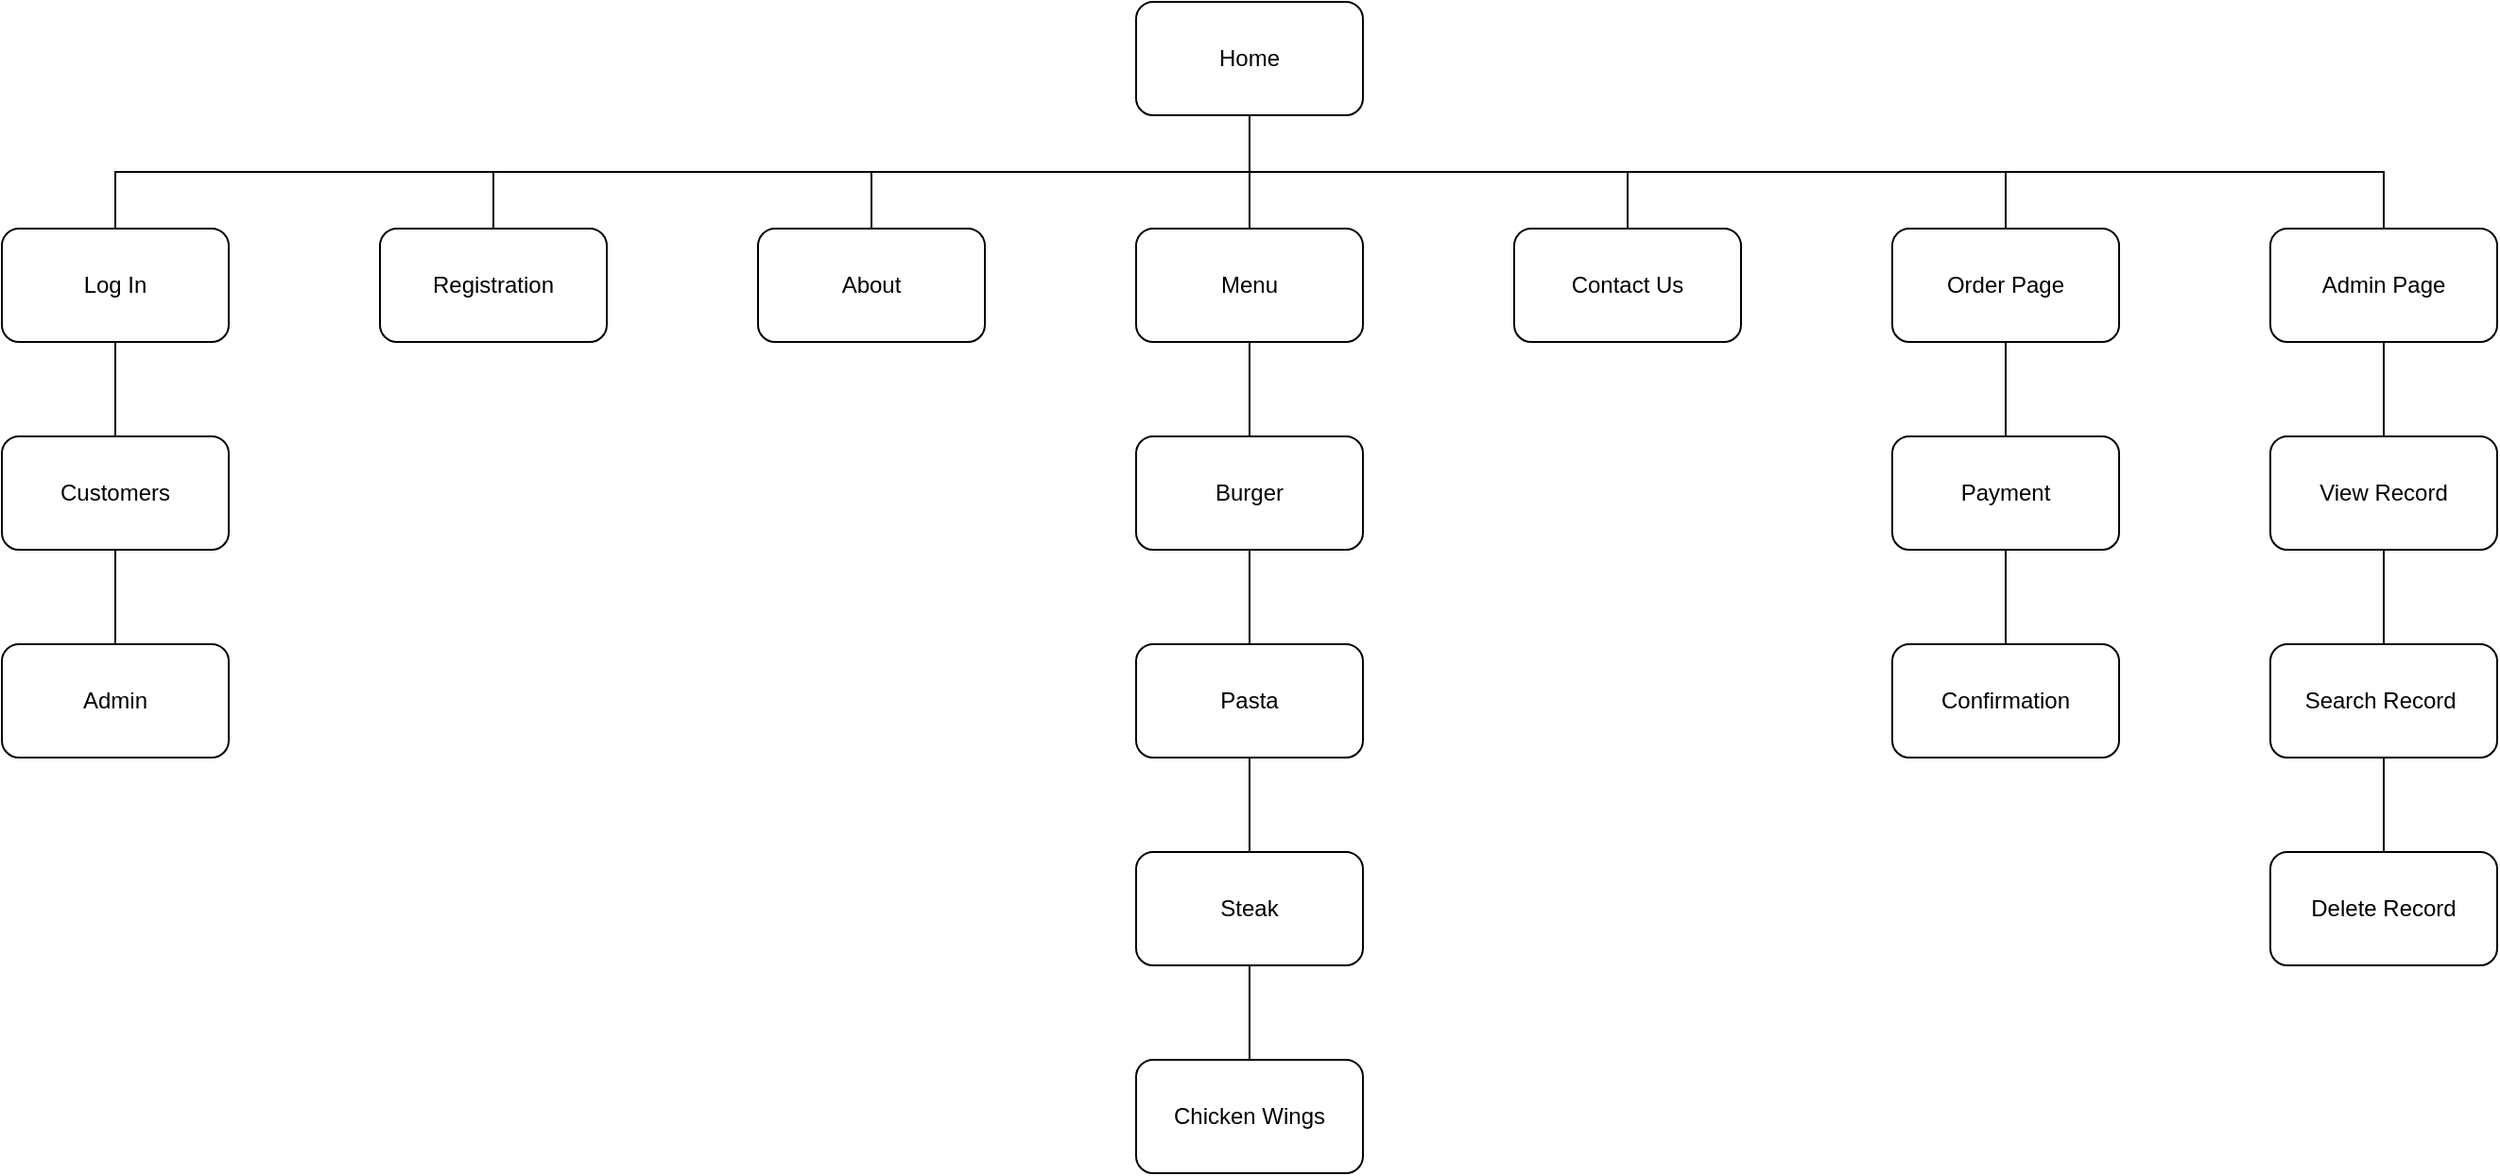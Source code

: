 <mxfile version="24.2.1" type="device">
  <diagram id="prtHgNgQTEPvFCAcTncT" name="Page-1">
    <mxGraphModel dx="2327" dy="796" grid="1" gridSize="10" guides="1" tooltips="1" connect="1" arrows="1" fold="1" page="1" pageScale="1" pageWidth="827" pageHeight="1169" math="0" shadow="0">
      <root>
        <mxCell id="0" />
        <mxCell id="1" parent="0" />
        <mxCell id="ssXudTxLD_YD18lDGc3d-23" style="edgeStyle=orthogonalEdgeStyle;rounded=0;orthogonalLoop=1;jettySize=auto;html=1;exitX=0.5;exitY=1;exitDx=0;exitDy=0;entryX=0.5;entryY=0;entryDx=0;entryDy=0;endArrow=none;endFill=0;" edge="1" parent="1" source="ssXudTxLD_YD18lDGc3d-1" target="ssXudTxLD_YD18lDGc3d-5">
          <mxGeometry relative="1" as="geometry" />
        </mxCell>
        <mxCell id="ssXudTxLD_YD18lDGc3d-24" style="edgeStyle=orthogonalEdgeStyle;rounded=0;orthogonalLoop=1;jettySize=auto;html=1;exitX=0.5;exitY=1;exitDx=0;exitDy=0;entryX=0.5;entryY=0;entryDx=0;entryDy=0;endArrow=none;endFill=0;" edge="1" parent="1" source="ssXudTxLD_YD18lDGc3d-1" target="ssXudTxLD_YD18lDGc3d-4">
          <mxGeometry relative="1" as="geometry" />
        </mxCell>
        <mxCell id="ssXudTxLD_YD18lDGc3d-25" style="edgeStyle=orthogonalEdgeStyle;rounded=0;orthogonalLoop=1;jettySize=auto;html=1;exitX=0.5;exitY=1;exitDx=0;exitDy=0;entryX=0.5;entryY=0;entryDx=0;entryDy=0;endArrow=none;endFill=0;" edge="1" parent="1" source="ssXudTxLD_YD18lDGc3d-1" target="ssXudTxLD_YD18lDGc3d-3">
          <mxGeometry relative="1" as="geometry" />
        </mxCell>
        <mxCell id="ssXudTxLD_YD18lDGc3d-26" style="edgeStyle=orthogonalEdgeStyle;rounded=0;orthogonalLoop=1;jettySize=auto;html=1;exitX=0.5;exitY=1;exitDx=0;exitDy=0;entryX=0.5;entryY=0;entryDx=0;entryDy=0;endArrow=none;endFill=0;" edge="1" parent="1" source="ssXudTxLD_YD18lDGc3d-1" target="ssXudTxLD_YD18lDGc3d-2">
          <mxGeometry relative="1" as="geometry" />
        </mxCell>
        <mxCell id="ssXudTxLD_YD18lDGc3d-27" style="edgeStyle=orthogonalEdgeStyle;rounded=0;orthogonalLoop=1;jettySize=auto;html=1;exitX=0.5;exitY=1;exitDx=0;exitDy=0;endArrow=none;endFill=0;" edge="1" parent="1" source="ssXudTxLD_YD18lDGc3d-1" target="ssXudTxLD_YD18lDGc3d-6">
          <mxGeometry relative="1" as="geometry" />
        </mxCell>
        <mxCell id="ssXudTxLD_YD18lDGc3d-28" style="edgeStyle=orthogonalEdgeStyle;rounded=0;orthogonalLoop=1;jettySize=auto;html=1;exitX=0.5;exitY=1;exitDx=0;exitDy=0;entryX=0.5;entryY=0;entryDx=0;entryDy=0;endArrow=none;endFill=0;" edge="1" parent="1" source="ssXudTxLD_YD18lDGc3d-1" target="ssXudTxLD_YD18lDGc3d-16">
          <mxGeometry relative="1" as="geometry" />
        </mxCell>
        <mxCell id="ssXudTxLD_YD18lDGc3d-1" value="Home" style="rounded=1;whiteSpace=wrap;html=1;" vertex="1" parent="1">
          <mxGeometry x="560" y="40" width="120" height="60" as="geometry" />
        </mxCell>
        <mxCell id="ssXudTxLD_YD18lDGc3d-30" style="edgeStyle=orthogonalEdgeStyle;rounded=0;orthogonalLoop=1;jettySize=auto;html=1;exitX=0.5;exitY=1;exitDx=0;exitDy=0;entryX=0.5;entryY=0;entryDx=0;entryDy=0;endArrow=none;endFill=0;" edge="1" parent="1" source="ssXudTxLD_YD18lDGc3d-2" target="ssXudTxLD_YD18lDGc3d-7">
          <mxGeometry relative="1" as="geometry" />
        </mxCell>
        <mxCell id="ssXudTxLD_YD18lDGc3d-2" value="Log In" style="rounded=1;whiteSpace=wrap;html=1;" vertex="1" parent="1">
          <mxGeometry x="-40" y="160" width="120" height="60" as="geometry" />
        </mxCell>
        <mxCell id="ssXudTxLD_YD18lDGc3d-3" value="Registration" style="rounded=1;whiteSpace=wrap;html=1;" vertex="1" parent="1">
          <mxGeometry x="160" y="160" width="120" height="60" as="geometry" />
        </mxCell>
        <mxCell id="ssXudTxLD_YD18lDGc3d-4" value="About" style="rounded=1;whiteSpace=wrap;html=1;" vertex="1" parent="1">
          <mxGeometry x="360" y="160" width="120" height="60" as="geometry" />
        </mxCell>
        <mxCell id="ssXudTxLD_YD18lDGc3d-32" style="edgeStyle=orthogonalEdgeStyle;rounded=0;orthogonalLoop=1;jettySize=auto;html=1;exitX=0.5;exitY=1;exitDx=0;exitDy=0;endArrow=none;endFill=0;" edge="1" parent="1" source="ssXudTxLD_YD18lDGc3d-5" target="ssXudTxLD_YD18lDGc3d-10">
          <mxGeometry relative="1" as="geometry" />
        </mxCell>
        <mxCell id="ssXudTxLD_YD18lDGc3d-5" value="Menu" style="rounded=1;whiteSpace=wrap;html=1;" vertex="1" parent="1">
          <mxGeometry x="560" y="160" width="120" height="60" as="geometry" />
        </mxCell>
        <mxCell id="ssXudTxLD_YD18lDGc3d-6" value="Contact Us" style="rounded=1;whiteSpace=wrap;html=1;" vertex="1" parent="1">
          <mxGeometry x="760" y="160" width="120" height="60" as="geometry" />
        </mxCell>
        <mxCell id="ssXudTxLD_YD18lDGc3d-31" style="edgeStyle=orthogonalEdgeStyle;rounded=0;orthogonalLoop=1;jettySize=auto;html=1;exitX=0.5;exitY=1;exitDx=0;exitDy=0;entryX=0.5;entryY=0;entryDx=0;entryDy=0;endArrow=none;endFill=0;" edge="1" parent="1" source="ssXudTxLD_YD18lDGc3d-7" target="ssXudTxLD_YD18lDGc3d-12">
          <mxGeometry relative="1" as="geometry" />
        </mxCell>
        <mxCell id="ssXudTxLD_YD18lDGc3d-7" value="Customers" style="rounded=1;whiteSpace=wrap;html=1;" vertex="1" parent="1">
          <mxGeometry x="-40" y="270" width="120" height="60" as="geometry" />
        </mxCell>
        <mxCell id="ssXudTxLD_YD18lDGc3d-33" style="edgeStyle=orthogonalEdgeStyle;rounded=0;orthogonalLoop=1;jettySize=auto;html=1;exitX=0.5;exitY=1;exitDx=0;exitDy=0;entryX=0.5;entryY=0;entryDx=0;entryDy=0;endArrow=none;endFill=0;" edge="1" parent="1" source="ssXudTxLD_YD18lDGc3d-10" target="ssXudTxLD_YD18lDGc3d-13">
          <mxGeometry relative="1" as="geometry" />
        </mxCell>
        <mxCell id="ssXudTxLD_YD18lDGc3d-10" value="Burger" style="rounded=1;whiteSpace=wrap;html=1;" vertex="1" parent="1">
          <mxGeometry x="560" y="270" width="120" height="60" as="geometry" />
        </mxCell>
        <mxCell id="ssXudTxLD_YD18lDGc3d-12" value="Admin" style="rounded=1;whiteSpace=wrap;html=1;" vertex="1" parent="1">
          <mxGeometry x="-40" y="380" width="120" height="60" as="geometry" />
        </mxCell>
        <mxCell id="ssXudTxLD_YD18lDGc3d-34" style="edgeStyle=orthogonalEdgeStyle;rounded=0;orthogonalLoop=1;jettySize=auto;html=1;exitX=0.5;exitY=1;exitDx=0;exitDy=0;entryX=0.5;entryY=0;entryDx=0;entryDy=0;endArrow=none;endFill=0;" edge="1" parent="1" source="ssXudTxLD_YD18lDGc3d-13" target="ssXudTxLD_YD18lDGc3d-14">
          <mxGeometry relative="1" as="geometry" />
        </mxCell>
        <mxCell id="ssXudTxLD_YD18lDGc3d-13" value="Pasta" style="rounded=1;whiteSpace=wrap;html=1;" vertex="1" parent="1">
          <mxGeometry x="560" y="380" width="120" height="60" as="geometry" />
        </mxCell>
        <mxCell id="ssXudTxLD_YD18lDGc3d-35" style="edgeStyle=orthogonalEdgeStyle;rounded=0;orthogonalLoop=1;jettySize=auto;html=1;exitX=0.5;exitY=1;exitDx=0;exitDy=0;entryX=0.5;entryY=0;entryDx=0;entryDy=0;endArrow=none;endFill=0;" edge="1" parent="1" source="ssXudTxLD_YD18lDGc3d-14" target="ssXudTxLD_YD18lDGc3d-15">
          <mxGeometry relative="1" as="geometry" />
        </mxCell>
        <mxCell id="ssXudTxLD_YD18lDGc3d-14" value="Steak" style="rounded=1;whiteSpace=wrap;html=1;" vertex="1" parent="1">
          <mxGeometry x="560" y="490" width="120" height="60" as="geometry" />
        </mxCell>
        <mxCell id="ssXudTxLD_YD18lDGc3d-15" value="Chicken Wings" style="rounded=1;whiteSpace=wrap;html=1;" vertex="1" parent="1">
          <mxGeometry x="560" y="600" width="120" height="60" as="geometry" />
        </mxCell>
        <mxCell id="ssXudTxLD_YD18lDGc3d-36" style="edgeStyle=orthogonalEdgeStyle;rounded=0;orthogonalLoop=1;jettySize=auto;html=1;exitX=0.5;exitY=1;exitDx=0;exitDy=0;entryX=0.5;entryY=0;entryDx=0;entryDy=0;endArrow=none;endFill=0;" edge="1" parent="1" source="ssXudTxLD_YD18lDGc3d-16" target="ssXudTxLD_YD18lDGc3d-21">
          <mxGeometry relative="1" as="geometry" />
        </mxCell>
        <mxCell id="ssXudTxLD_YD18lDGc3d-16" value="Order Page" style="rounded=1;whiteSpace=wrap;html=1;" vertex="1" parent="1">
          <mxGeometry x="960" y="160" width="120" height="60" as="geometry" />
        </mxCell>
        <mxCell id="ssXudTxLD_YD18lDGc3d-38" style="edgeStyle=orthogonalEdgeStyle;rounded=0;orthogonalLoop=1;jettySize=auto;html=1;exitX=0.5;exitY=1;exitDx=0;exitDy=0;entryX=0.5;entryY=0;entryDx=0;entryDy=0;endArrow=none;endFill=0;" edge="1" parent="1" source="ssXudTxLD_YD18lDGc3d-17" target="ssXudTxLD_YD18lDGc3d-18">
          <mxGeometry relative="1" as="geometry" />
        </mxCell>
        <mxCell id="ssXudTxLD_YD18lDGc3d-17" value="Admin Page" style="rounded=1;whiteSpace=wrap;html=1;" vertex="1" parent="1">
          <mxGeometry x="1160" y="160" width="120" height="60" as="geometry" />
        </mxCell>
        <mxCell id="ssXudTxLD_YD18lDGc3d-39" style="edgeStyle=orthogonalEdgeStyle;rounded=0;orthogonalLoop=1;jettySize=auto;html=1;exitX=0.5;exitY=1;exitDx=0;exitDy=0;entryX=0.5;entryY=0;entryDx=0;entryDy=0;endArrow=none;endFill=0;" edge="1" parent="1" source="ssXudTxLD_YD18lDGc3d-18" target="ssXudTxLD_YD18lDGc3d-19">
          <mxGeometry relative="1" as="geometry" />
        </mxCell>
        <mxCell id="ssXudTxLD_YD18lDGc3d-18" value="View Record" style="rounded=1;whiteSpace=wrap;html=1;" vertex="1" parent="1">
          <mxGeometry x="1160" y="270" width="120" height="60" as="geometry" />
        </mxCell>
        <mxCell id="ssXudTxLD_YD18lDGc3d-40" style="edgeStyle=orthogonalEdgeStyle;rounded=0;orthogonalLoop=1;jettySize=auto;html=1;exitX=0.5;exitY=1;exitDx=0;exitDy=0;entryX=0.5;entryY=0;entryDx=0;entryDy=0;endArrow=none;endFill=0;" edge="1" parent="1" source="ssXudTxLD_YD18lDGc3d-19" target="ssXudTxLD_YD18lDGc3d-20">
          <mxGeometry relative="1" as="geometry" />
        </mxCell>
        <mxCell id="ssXudTxLD_YD18lDGc3d-19" value="Search Record&amp;nbsp;" style="rounded=1;whiteSpace=wrap;html=1;" vertex="1" parent="1">
          <mxGeometry x="1160" y="380" width="120" height="60" as="geometry" />
        </mxCell>
        <mxCell id="ssXudTxLD_YD18lDGc3d-20" value="Delete Record" style="rounded=1;whiteSpace=wrap;html=1;" vertex="1" parent="1">
          <mxGeometry x="1160" y="490" width="120" height="60" as="geometry" />
        </mxCell>
        <mxCell id="ssXudTxLD_YD18lDGc3d-37" style="edgeStyle=orthogonalEdgeStyle;rounded=0;orthogonalLoop=1;jettySize=auto;html=1;exitX=0.5;exitY=1;exitDx=0;exitDy=0;entryX=0.5;entryY=0;entryDx=0;entryDy=0;endArrow=none;endFill=0;" edge="1" parent="1" source="ssXudTxLD_YD18lDGc3d-21" target="ssXudTxLD_YD18lDGc3d-22">
          <mxGeometry relative="1" as="geometry" />
        </mxCell>
        <mxCell id="ssXudTxLD_YD18lDGc3d-21" value="Payment" style="rounded=1;whiteSpace=wrap;html=1;" vertex="1" parent="1">
          <mxGeometry x="960" y="270" width="120" height="60" as="geometry" />
        </mxCell>
        <mxCell id="ssXudTxLD_YD18lDGc3d-22" value="Confirmation" style="rounded=1;whiteSpace=wrap;html=1;" vertex="1" parent="1">
          <mxGeometry x="960" y="380" width="120" height="60" as="geometry" />
        </mxCell>
        <mxCell id="ssXudTxLD_YD18lDGc3d-29" style="edgeStyle=orthogonalEdgeStyle;rounded=0;orthogonalLoop=1;jettySize=auto;html=1;exitX=0.5;exitY=1;exitDx=0;exitDy=0;entryX=0.5;entryY=0;entryDx=0;entryDy=0;endArrow=none;endFill=0;" edge="1" parent="1" source="ssXudTxLD_YD18lDGc3d-1" target="ssXudTxLD_YD18lDGc3d-17">
          <mxGeometry relative="1" as="geometry" />
        </mxCell>
      </root>
    </mxGraphModel>
  </diagram>
</mxfile>
